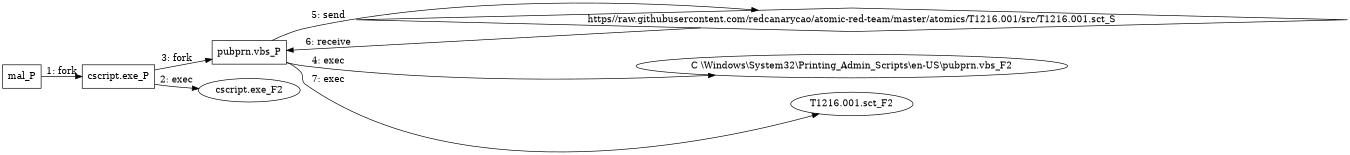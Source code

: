 digraph "T1216.001" {
rankdir="LR"
size="9"
fixedsize="false"
splines="true"
nodesep=0.3
ranksep=0
fontsize=10
overlap="scalexy"
engine= "neato"
	"mal_P" [node_type=Process shape=box]
	"cscript.exe_P" [node_type=Process shape=box]
	"pubprn.vbs_P" [node_type=Process shape=box]
	"https//raw.githubusercontent.com/redcanarycao/atomic-red-team/master/atomics/T1216.001/src/T1216.001.sct_S" [node_type=Socket shape=diamond]
	"cscript.exe_F2" [node_type=File shape=ellipse]
	"C \\Windows\\System32\\Printing_Admin_Scripts\\en-US\\pubprn.vbs_F2" [node_type=File shape=ellipse]
	"T1216.001.sct_F2" [node_type=File shape=ellipse]
	"mal_P" -> "cscript.exe_P" [label="1: fork"]
	"cscript.exe_P" -> "cscript.exe_F2" [label="2: exec"]
	"cscript.exe_P" -> "pubprn.vbs_P" [label="3: fork"]
	"pubprn.vbs_P" -> "C \\Windows\\System32\\Printing_Admin_Scripts\\en-US\\pubprn.vbs_F2" [label="4: exec"]
	"pubprn.vbs_P" -> "https//raw.githubusercontent.com/redcanarycao/atomic-red-team/master/atomics/T1216.001/src/T1216.001.sct_S" [label="5: send"]
	"https//raw.githubusercontent.com/redcanarycao/atomic-red-team/master/atomics/T1216.001/src/T1216.001.sct_S" -> "pubprn.vbs_P" [label="6: receive"]
	"pubprn.vbs_P" -> "T1216.001.sct_F2" [label="7: exec"]
}
